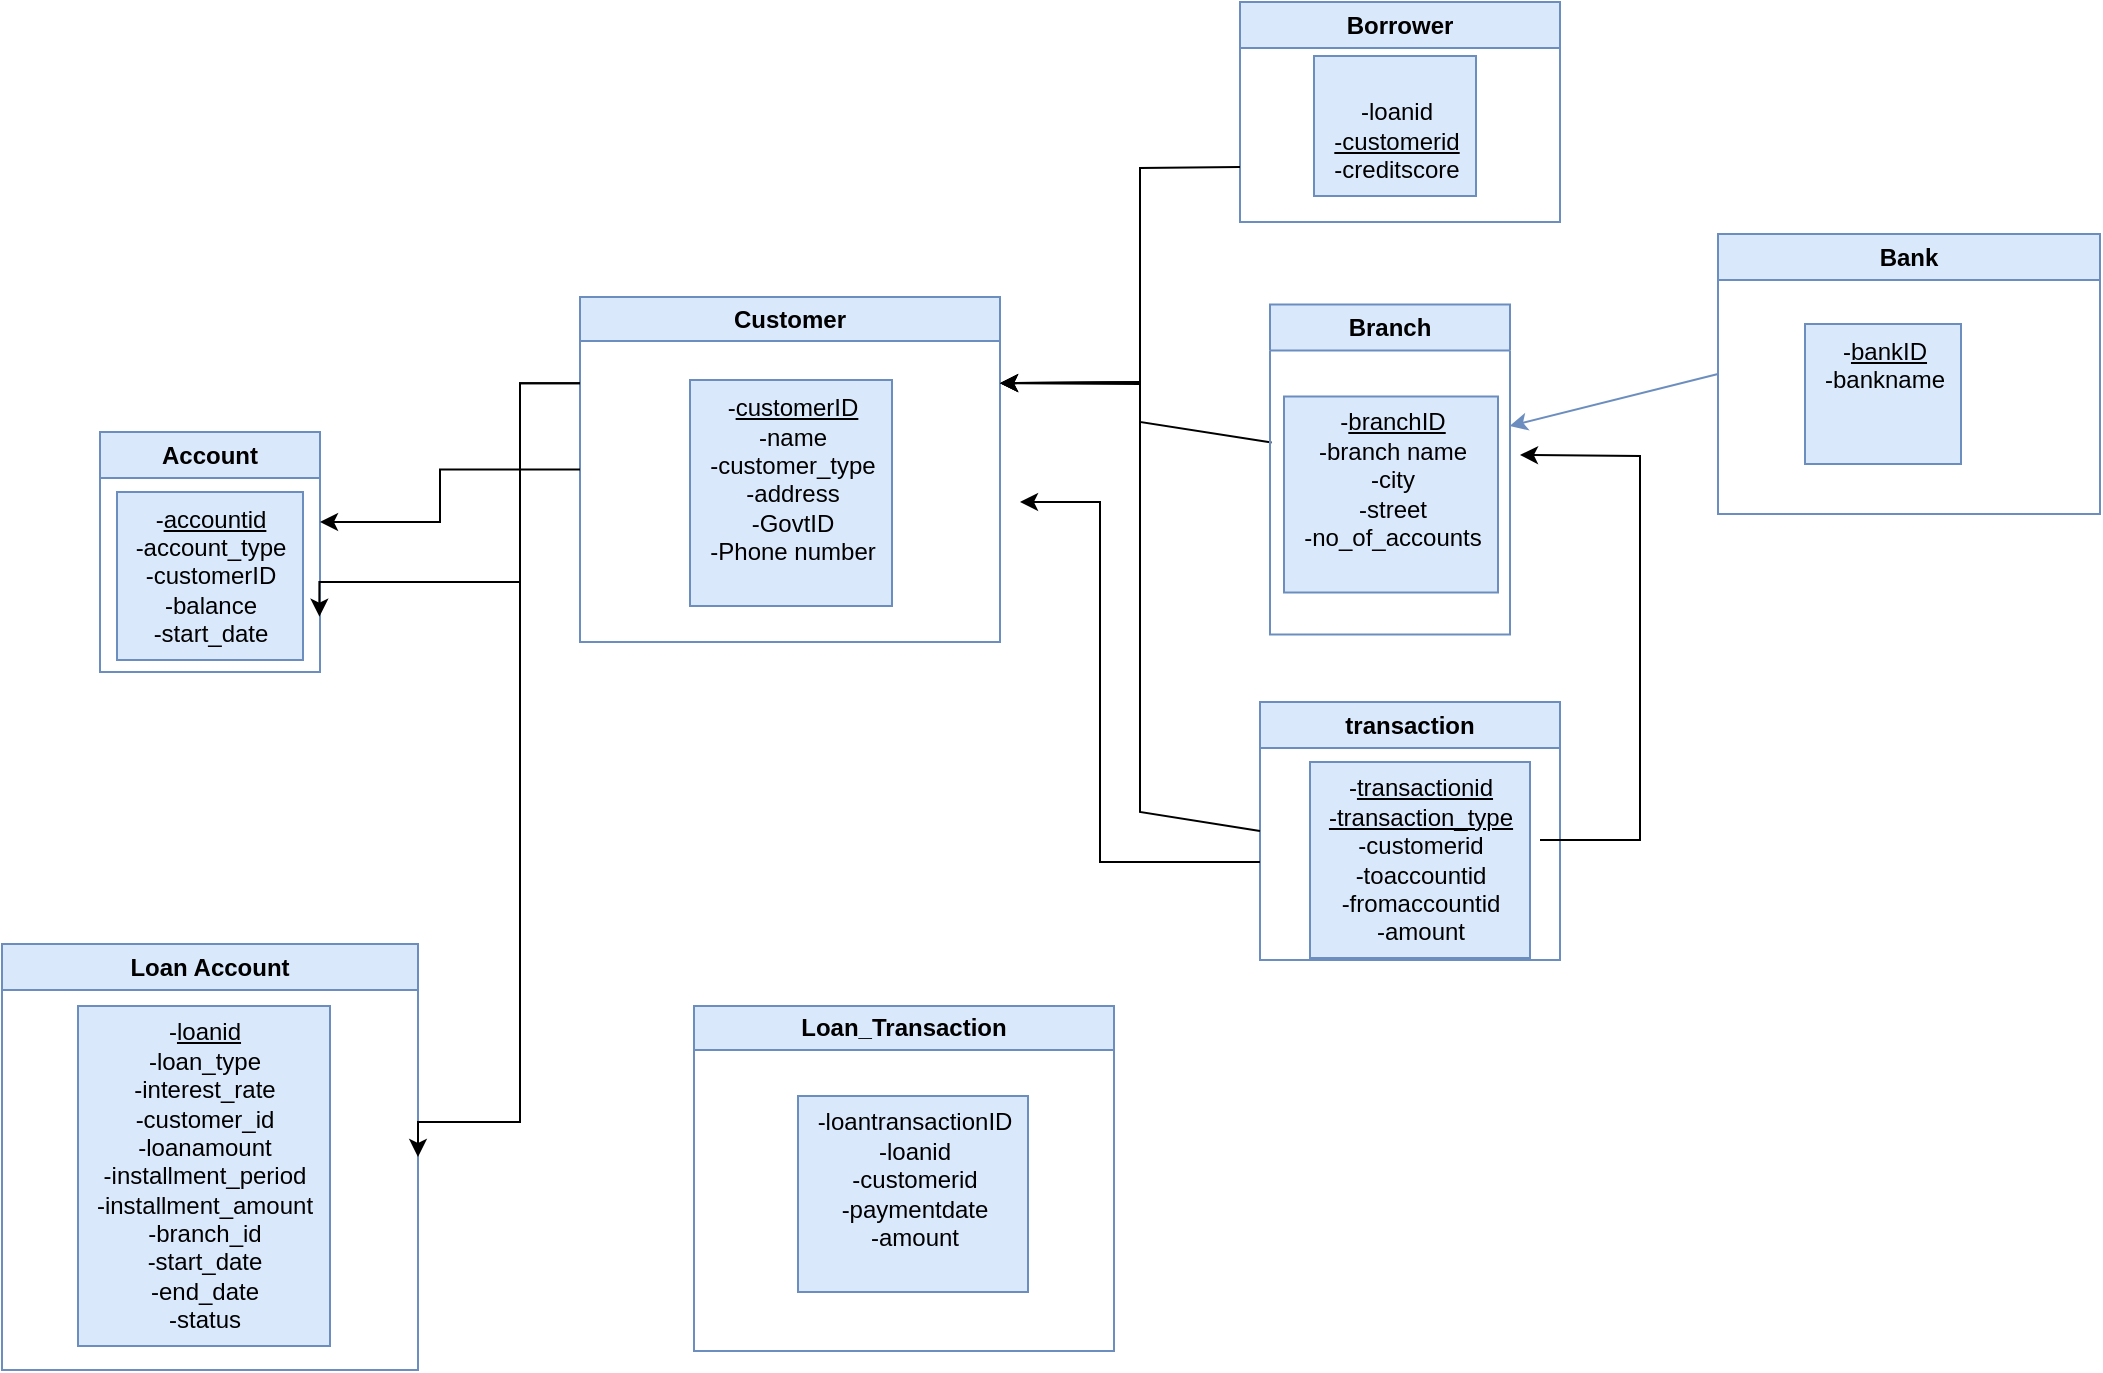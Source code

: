 <mxfile version="28.0.7">
  <diagram name="Page-1" id="Il7Dlqpcx8OJ2CrmmOeX">
    <mxGraphModel dx="1297" dy="2000" grid="0" gridSize="10" guides="1" tooltips="1" connect="1" arrows="1" fold="1" page="1" pageScale="1" pageWidth="850" pageHeight="1100" math="0" shadow="0">
      <root>
        <mxCell id="0" />
        <mxCell id="1" parent="0" />
        <mxCell id="EONgGgr1OQjr4zc1RldA-2" value="Customer" style="swimlane;whiteSpace=wrap;html=1;startSize=22;fillColor=#dae8fc;strokeColor=#6c8ebf;" parent="1" vertex="1">
          <mxGeometry x="320" y="17.5" width="210" height="172.5" as="geometry" />
        </mxCell>
        <mxCell id="EONgGgr1OQjr4zc1RldA-3" value="-&lt;u&gt;customerID&lt;/u&gt;&lt;div&gt;-name&lt;/div&gt;&lt;div&gt;-customer_type&lt;/div&gt;&lt;div&gt;-address&lt;/div&gt;&lt;div&gt;-GovtID&lt;/div&gt;&lt;div&gt;-Phone number&lt;/div&gt;&lt;div&gt;&lt;br&gt;&lt;/div&gt;" style="text;html=1;align=center;verticalAlign=middle;resizable=0;points=[];autosize=1;strokeColor=#6c8ebf;fillColor=#dae8fc;" parent="EONgGgr1OQjr4zc1RldA-2" vertex="1">
          <mxGeometry x="55" y="41.5" width="101" height="113" as="geometry" />
        </mxCell>
        <mxCell id="PmQpbOrjauoCPDDZZ9in-1" value="Account" style="swimlane;whiteSpace=wrap;html=1;fillColor=#dae8fc;strokeColor=#6c8ebf;" parent="1" vertex="1">
          <mxGeometry x="80" y="85" width="110" height="120" as="geometry" />
        </mxCell>
        <mxCell id="PmQpbOrjauoCPDDZZ9in-2" value="&lt;div&gt;-&lt;u&gt;accountid&lt;/u&gt;&lt;/div&gt;&lt;div&gt;-account_type&lt;/div&gt;&lt;div&gt;-customerID&lt;/div&gt;&lt;div&gt;-balance&lt;/div&gt;&lt;div&gt;-start_date&lt;/div&gt;" style="text;html=1;align=center;verticalAlign=middle;resizable=0;points=[];autosize=1;strokeColor=#6c8ebf;fillColor=#dae8fc;" parent="PmQpbOrjauoCPDDZZ9in-1" vertex="1">
          <mxGeometry x="8.5" y="30" width="93" height="84" as="geometry" />
        </mxCell>
        <mxCell id="B49PNdy-0Ns1RsRe-IBX-3" value="Bank" style="swimlane;whiteSpace=wrap;html=1;fillColor=#dae8fc;strokeColor=#6c8ebf;" parent="1" vertex="1">
          <mxGeometry x="889" y="-14" width="191" height="140" as="geometry" />
        </mxCell>
        <mxCell id="B49PNdy-0Ns1RsRe-IBX-4" value="-&lt;u&gt;bankID&lt;/u&gt;&lt;div&gt;-bankname&lt;/div&gt;&lt;div&gt;&lt;br&gt;&lt;/div&gt;&lt;div&gt;&lt;br&gt;&lt;/div&gt;" style="text;html=1;align=center;verticalAlign=middle;resizable=0;points=[];autosize=1;strokeColor=#6c8ebf;fillColor=#dae8fc;rotation=0;" parent="B49PNdy-0Ns1RsRe-IBX-3" vertex="1">
          <mxGeometry x="43.5" y="45" width="78" height="70" as="geometry" />
        </mxCell>
        <mxCell id="B49PNdy-0Ns1RsRe-IBX-8" value="transaction" style="swimlane;whiteSpace=wrap;html=1;fillColor=#dae8fc;strokeColor=#6c8ebf;" parent="1" vertex="1">
          <mxGeometry x="660" y="220" width="150" height="129" as="geometry" />
        </mxCell>
        <mxCell id="B49PNdy-0Ns1RsRe-IBX-9" value="-&lt;u&gt;transactionid&lt;/u&gt;&lt;div&gt;&lt;u&gt;-transaction_type&lt;br&gt;&lt;/u&gt;&lt;div&gt;-customerid&lt;/div&gt;&lt;div&gt;-toaccountid&lt;/div&gt;&lt;div&gt;-fromaccountid&lt;/div&gt;&lt;div&gt;-amount&lt;/div&gt;&lt;/div&gt;" style="text;html=1;align=center;verticalAlign=middle;resizable=0;points=[];autosize=1;strokeColor=#6c8ebf;fillColor=#dae8fc;" parent="B49PNdy-0Ns1RsRe-IBX-8" vertex="1">
          <mxGeometry x="25" y="30" width="110" height="98" as="geometry" />
        </mxCell>
        <mxCell id="B49PNdy-0Ns1RsRe-IBX-15" value="Loan Account" style="swimlane;whiteSpace=wrap;html=1;fillColor=#dae8fc;strokeColor=#6c8ebf;" parent="1" vertex="1">
          <mxGeometry x="31" y="341" width="208" height="213" as="geometry" />
        </mxCell>
        <mxCell id="B49PNdy-0Ns1RsRe-IBX-17" value="-&lt;u&gt;loanid&lt;/u&gt;&lt;div&gt;-loan_type&lt;/div&gt;&lt;div&gt;-interest_rate&lt;/div&gt;&lt;div&gt;-customer_id&lt;/div&gt;&lt;div&gt;-loanamount&lt;/div&gt;&lt;div&gt;-installment_period&lt;/div&gt;&lt;div&gt;-installment_amount&lt;/div&gt;&lt;div&gt;-branch_id&lt;/div&gt;&lt;div&gt;-start_date&lt;/div&gt;&lt;div&gt;-end_date&lt;/div&gt;&lt;div&gt;-status&lt;/div&gt;" style="text;html=1;align=center;verticalAlign=middle;resizable=0;points=[];autosize=1;strokeColor=#6c8ebf;fillColor=#dae8fc;" parent="B49PNdy-0Ns1RsRe-IBX-15" vertex="1">
          <mxGeometry x="38" y="31" width="126" height="170" as="geometry" />
        </mxCell>
        <mxCell id="B49PNdy-0Ns1RsRe-IBX-16" value="" style="edgeStyle=orthogonalEdgeStyle;rounded=0;orthogonalLoop=1;jettySize=auto;html=1;exitX=0;exitY=0.5;exitDx=0;exitDy=0;" parent="1" source="EONgGgr1OQjr4zc1RldA-2" edge="1">
          <mxGeometry relative="1" as="geometry">
            <Array as="points">
              <mxPoint x="250" y="104" />
              <mxPoint x="250" y="130" />
            </Array>
            <mxPoint x="340" y="120" as="sourcePoint" />
            <mxPoint x="190" y="130" as="targetPoint" />
          </mxGeometry>
        </mxCell>
        <mxCell id="Lq3M2O2SZrwrpYWciJ8X-2" value="" style="endArrow=classic;html=1;rounded=0;exitX=-0.058;exitY=0.235;exitDx=0;exitDy=0;exitPerimeter=0;entryX=1;entryY=0.25;entryDx=0;entryDy=0;" parent="1" source="B49PNdy-0Ns1RsRe-IBX-2" target="EONgGgr1OQjr4zc1RldA-2" edge="1">
          <mxGeometry width="50" height="50" relative="1" as="geometry">
            <mxPoint x="550" y="70" as="sourcePoint" />
            <mxPoint x="550" y="60" as="targetPoint" />
            <Array as="points">
              <mxPoint x="600" y="80" />
              <mxPoint x="600" y="61" />
            </Array>
          </mxGeometry>
        </mxCell>
        <mxCell id="Lq3M2O2SZrwrpYWciJ8X-3" value="Borrower" style="swimlane;whiteSpace=wrap;html=1;fillColor=#dae8fc;strokeColor=#6c8ebf;" parent="1" vertex="1">
          <mxGeometry x="650" y="-130" width="160" height="110" as="geometry" />
        </mxCell>
        <mxCell id="Lq3M2O2SZrwrpYWciJ8X-7" value="&lt;br&gt;&lt;div&gt;-loanid&lt;/div&gt;&lt;div&gt;&lt;u&gt;-customerid&lt;/u&gt;&lt;/div&gt;&lt;div&gt;-creditscore&lt;/div&gt;" style="text;html=1;align=center;verticalAlign=middle;resizable=0;points=[];autosize=1;strokeColor=#6c8ebf;fillColor=#dae8fc;" parent="Lq3M2O2SZrwrpYWciJ8X-3" vertex="1">
          <mxGeometry x="37" y="27" width="81" height="70" as="geometry" />
        </mxCell>
        <mxCell id="p6Vmy8J6HTQGryRZf7mq-2" value="" style="endArrow=classic;html=1;rounded=0;exitX=0;exitY=0.5;exitDx=0;exitDy=0;entryX=1;entryY=0.25;entryDx=0;entryDy=0;" parent="1" source="B49PNdy-0Ns1RsRe-IBX-8" target="EONgGgr1OQjr4zc1RldA-2" edge="1">
          <mxGeometry width="50" height="50" relative="1" as="geometry">
            <mxPoint x="739" y="207" as="sourcePoint" />
            <mxPoint x="540" y="70" as="targetPoint" />
            <Array as="points">
              <mxPoint x="600" y="275" />
              <mxPoint x="600" y="60" />
            </Array>
          </mxGeometry>
        </mxCell>
        <mxCell id="p6Vmy8J6HTQGryRZf7mq-5" value="" style="endArrow=classic;html=1;rounded=0;exitX=0;exitY=0.75;exitDx=0;exitDy=0;entryX=1;entryY=0.25;entryDx=0;entryDy=0;" parent="1" source="Lq3M2O2SZrwrpYWciJ8X-3" target="EONgGgr1OQjr4zc1RldA-2" edge="1">
          <mxGeometry width="50" height="50" relative="1" as="geometry">
            <mxPoint x="719" y="87" as="sourcePoint" />
            <mxPoint x="590" y="70" as="targetPoint" />
            <Array as="points">
              <mxPoint x="600" y="-47" />
              <mxPoint x="600" y="60" />
            </Array>
          </mxGeometry>
        </mxCell>
        <mxCell id="p6Vmy8J6HTQGryRZf7mq-6" value="" style="endArrow=classic;html=1;rounded=0;" parent="1" edge="1">
          <mxGeometry width="50" height="50" relative="1" as="geometry">
            <mxPoint x="660" y="300" as="sourcePoint" />
            <mxPoint x="540" y="120" as="targetPoint" />
            <Array as="points">
              <mxPoint x="580" y="300" />
              <mxPoint x="580" y="120" />
            </Array>
          </mxGeometry>
        </mxCell>
        <mxCell id="p6Vmy8J6HTQGryRZf7mq-8" value="" style="edgeStyle=orthogonalEdgeStyle;rounded=0;orthogonalLoop=1;jettySize=auto;html=1;entryX=1.088;entryY=0.742;entryDx=0;entryDy=0;entryPerimeter=0;exitX=0;exitY=0.25;exitDx=0;exitDy=0;" parent="1" source="EONgGgr1OQjr4zc1RldA-2" target="PmQpbOrjauoCPDDZZ9in-2" edge="1">
          <mxGeometry relative="1" as="geometry">
            <Array as="points">
              <mxPoint x="290" y="61" />
              <mxPoint x="290" y="160" />
            </Array>
            <mxPoint x="420" y="230" as="sourcePoint" />
            <mxPoint x="280" y="240" as="targetPoint" />
          </mxGeometry>
        </mxCell>
        <mxCell id="p6Vmy8J6HTQGryRZf7mq-9" value="" style="edgeStyle=orthogonalEdgeStyle;rounded=0;orthogonalLoop=1;jettySize=auto;html=1;entryX=1;entryY=0.5;entryDx=0;entryDy=0;exitX=0;exitY=0.25;exitDx=0;exitDy=0;" parent="1" source="EONgGgr1OQjr4zc1RldA-2" target="B49PNdy-0Ns1RsRe-IBX-15" edge="1">
          <mxGeometry relative="1" as="geometry">
            <Array as="points">
              <mxPoint x="290" y="61" />
              <mxPoint x="290" y="430" />
            </Array>
            <mxPoint x="416" y="130" as="sourcePoint" />
            <mxPoint x="280" y="229" as="targetPoint" />
          </mxGeometry>
        </mxCell>
        <mxCell id="p6Vmy8J6HTQGryRZf7mq-10" value="" style="endArrow=classic;html=1;rounded=0;entryX=1;entryY=0.5;entryDx=0;entryDy=0;" parent="1" edge="1">
          <mxGeometry width="50" height="50" relative="1" as="geometry">
            <mxPoint x="800" y="289" as="sourcePoint" />
            <mxPoint x="790" y="96.5" as="targetPoint" />
            <Array as="points">
              <mxPoint x="850" y="289" />
              <mxPoint x="850" y="97" />
            </Array>
          </mxGeometry>
        </mxCell>
        <mxCell id="p6Vmy8J6HTQGryRZf7mq-12" value="" style="endArrow=classic;html=1;rounded=0;exitX=0;exitY=0.5;exitDx=0;exitDy=0;entryX=1.054;entryY=0.151;entryDx=0;entryDy=0;entryPerimeter=0;fillColor=#dae8fc;strokeColor=#6c8ebf;" parent="1" source="B49PNdy-0Ns1RsRe-IBX-3" target="B49PNdy-0Ns1RsRe-IBX-2" edge="1">
          <mxGeometry width="50" height="50" relative="1" as="geometry">
            <mxPoint x="830" y="282.5" as="sourcePoint" />
            <mxPoint x="800" y="60" as="targetPoint" />
            <Array as="points" />
          </mxGeometry>
        </mxCell>
        <mxCell id="B49PNdy-0Ns1RsRe-IBX-1" value="Branch" style="swimlane;whiteSpace=wrap;html=1;fillColor=#dae8fc;strokeColor=#6c8ebf;" parent="1" vertex="1">
          <mxGeometry x="665" y="21.25" width="120" height="165" as="geometry" />
        </mxCell>
        <mxCell id="B49PNdy-0Ns1RsRe-IBX-2" value="-&lt;u&gt;branchID&lt;/u&gt;&lt;div&gt;&lt;div&gt;-branch name&lt;/div&gt;&lt;div&gt;-city&lt;/div&gt;&lt;div&gt;-street&lt;/div&gt;&lt;div&gt;-no_of_accounts&lt;/div&gt;&lt;div&gt;&lt;br&gt;&lt;/div&gt;&lt;/div&gt;" style="text;html=1;align=center;verticalAlign=middle;resizable=0;points=[];autosize=1;strokeColor=#6c8ebf;fillColor=#dae8fc;" parent="B49PNdy-0Ns1RsRe-IBX-1" vertex="1">
          <mxGeometry x="7" y="46" width="107" height="98" as="geometry" />
        </mxCell>
        <mxCell id="ZQyJpWeLJObsYPpopQ6--9" value="Loan_Transaction" style="swimlane;whiteSpace=wrap;html=1;startSize=22;fillColor=#dae8fc;strokeColor=#6c8ebf;" parent="1" vertex="1">
          <mxGeometry x="377" y="372" width="210" height="172.5" as="geometry" />
        </mxCell>
        <mxCell id="ZQyJpWeLJObsYPpopQ6--8" value="&lt;div&gt;-loantransactionID&lt;/div&gt;&lt;div&gt;-loanid&lt;/div&gt;&lt;div&gt;-customerid&lt;/div&gt;&lt;div&gt;-paymentdate&lt;/div&gt;&lt;div&gt;-amount&lt;/div&gt;&lt;div&gt;&lt;br&gt;&lt;/div&gt;" style="text;html=1;align=center;verticalAlign=middle;resizable=0;points=[];autosize=1;strokeColor=#6c8ebf;fillColor=#dae8fc;" parent="ZQyJpWeLJObsYPpopQ6--9" vertex="1">
          <mxGeometry x="52" y="45" width="115" height="98" as="geometry" />
        </mxCell>
      </root>
    </mxGraphModel>
  </diagram>
</mxfile>
